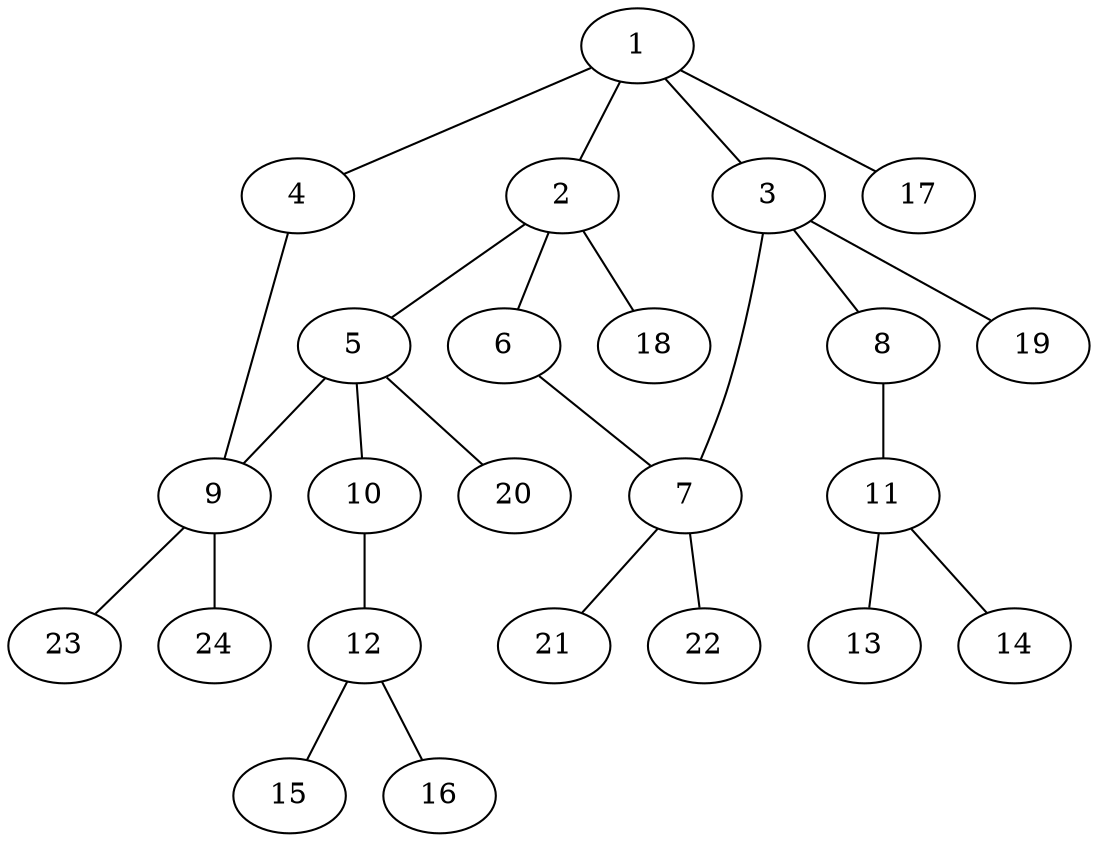 graph molecule_4147 {
	1	 [chem=C];
	2	 [chem=C];
	1 -- 2	 [valence=1];
	3	 [chem=C];
	1 -- 3	 [valence=1];
	4	 [chem=O];
	1 -- 4	 [valence=1];
	17	 [chem=H];
	1 -- 17	 [valence=1];
	5	 [chem=C];
	2 -- 5	 [valence=1];
	6	 [chem=O];
	2 -- 6	 [valence=1];
	18	 [chem=H];
	2 -- 18	 [valence=1];
	7	 [chem=C];
	3 -- 7	 [valence=1];
	8	 [chem=O];
	3 -- 8	 [valence=1];
	19	 [chem=H];
	3 -- 19	 [valence=1];
	9	 [chem=C];
	4 -- 9	 [valence=1];
	5 -- 9	 [valence=1];
	10	 [chem=O];
	5 -- 10	 [valence=1];
	20	 [chem=H];
	5 -- 20	 [valence=1];
	6 -- 7	 [valence=1];
	21	 [chem=H];
	7 -- 21	 [valence=1];
	22	 [chem=H];
	7 -- 22	 [valence=1];
	11	 [chem=N];
	8 -- 11	 [valence=1];
	23	 [chem=H];
	9 -- 23	 [valence=1];
	24	 [chem=H];
	9 -- 24	 [valence=1];
	12	 [chem=N];
	10 -- 12	 [valence=1];
	13	 [chem=O];
	11 -- 13	 [valence=2];
	14	 [chem=O];
	11 -- 14	 [valence=1];
	15	 [chem=O];
	12 -- 15	 [valence=2];
	16	 [chem=O];
	12 -- 16	 [valence=1];
}
